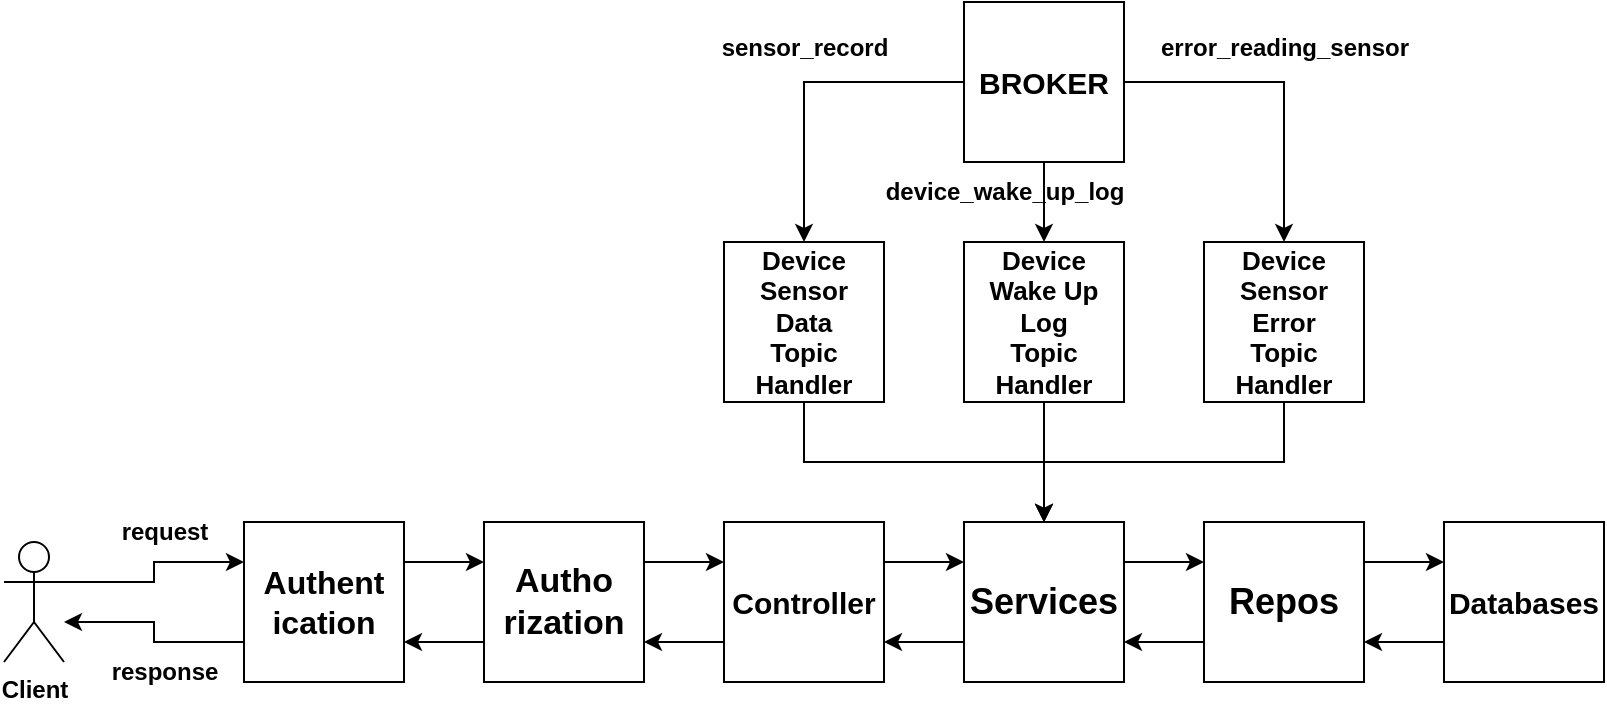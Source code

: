 <mxfile version="21.5.0" type="device">
  <diagram name="Página-1" id="25_J81vsoXbhFpEccH_g">
    <mxGraphModel dx="1036" dy="1775" grid="1" gridSize="10" guides="1" tooltips="1" connect="1" arrows="1" fold="1" page="1" pageScale="1" pageWidth="827" pageHeight="1169" math="0" shadow="0">
      <root>
        <mxCell id="0" />
        <mxCell id="1" parent="0" />
        <mxCell id="nkwGCczfAGlpAY-gFfY7-3" style="edgeStyle=orthogonalEdgeStyle;rounded=0;orthogonalLoop=1;jettySize=auto;html=1;entryX=0;entryY=0.25;entryDx=0;entryDy=0;fontStyle=1" parent="1" source="nkwGCczfAGlpAY-gFfY7-1" target="nkwGCczfAGlpAY-gFfY7-2" edge="1">
          <mxGeometry relative="1" as="geometry">
            <Array as="points">
              <mxPoint x="115" y="270" />
              <mxPoint x="115" y="260" />
            </Array>
          </mxGeometry>
        </mxCell>
        <mxCell id="nkwGCczfAGlpAY-gFfY7-1" value="Client" style="shape=umlActor;verticalLabelPosition=bottom;verticalAlign=top;html=1;outlineConnect=0;fontStyle=1" parent="1" vertex="1">
          <mxGeometry x="40" y="250" width="30" height="60" as="geometry" />
        </mxCell>
        <mxCell id="nkwGCczfAGlpAY-gFfY7-5" value="" style="edgeStyle=orthogonalEdgeStyle;rounded=0;orthogonalLoop=1;jettySize=auto;html=1;exitX=1;exitY=0.25;exitDx=0;exitDy=0;fontStyle=1" parent="1" source="nkwGCczfAGlpAY-gFfY7-2" target="nkwGCczfAGlpAY-gFfY7-4" edge="1">
          <mxGeometry relative="1" as="geometry">
            <Array as="points">
              <mxPoint x="300" y="260" />
              <mxPoint x="300" y="260" />
            </Array>
          </mxGeometry>
        </mxCell>
        <mxCell id="nkwGCczfAGlpAY-gFfY7-24" style="edgeStyle=orthogonalEdgeStyle;rounded=0;orthogonalLoop=1;jettySize=auto;html=1;exitX=0;exitY=0.75;exitDx=0;exitDy=0;fontStyle=1" parent="1" source="nkwGCczfAGlpAY-gFfY7-2" target="nkwGCczfAGlpAY-gFfY7-1" edge="1">
          <mxGeometry relative="1" as="geometry">
            <Array as="points">
              <mxPoint x="115" y="300" />
              <mxPoint x="115" y="290" />
            </Array>
          </mxGeometry>
        </mxCell>
        <mxCell id="nkwGCczfAGlpAY-gFfY7-2" value="Authent&lt;br style=&quot;font-size: 16px;&quot;&gt;ication" style="aspect=fixed;fontStyle=1;fontSize=16;glass=0;shadow=0;rounded=0;html=1;whiteSpace=wrap;labelBackgroundColor=none;" parent="1" vertex="1">
          <mxGeometry x="160" y="240" width="80" height="80" as="geometry" />
        </mxCell>
        <mxCell id="nkwGCczfAGlpAY-gFfY7-23" style="edgeStyle=orthogonalEdgeStyle;rounded=0;orthogonalLoop=1;jettySize=auto;html=1;exitX=0;exitY=0.75;exitDx=0;exitDy=0;entryX=1;entryY=0.75;entryDx=0;entryDy=0;fontStyle=1" parent="1" source="nkwGCczfAGlpAY-gFfY7-4" target="nkwGCczfAGlpAY-gFfY7-2" edge="1">
          <mxGeometry relative="1" as="geometry" />
        </mxCell>
        <mxCell id="nkwGCczfAGlpAY-gFfY7-4" value="Autho&lt;br style=&quot;font-size: 17px;&quot;&gt;rization" style="whiteSpace=wrap;html=1;aspect=fixed;fontStyle=1;fontSize=17;" parent="1" vertex="1">
          <mxGeometry x="280" y="240" width="80" height="80" as="geometry" />
        </mxCell>
        <mxCell id="nkwGCczfAGlpAY-gFfY7-13" value="" style="edgeStyle=orthogonalEdgeStyle;rounded=0;orthogonalLoop=1;jettySize=auto;html=1;fontStyle=1;entryX=0;entryY=0.25;entryDx=0;entryDy=0;" parent="1" source="nkwGCczfAGlpAY-gFfY7-10" target="nkwGCczfAGlpAY-gFfY7-12" edge="1">
          <mxGeometry relative="1" as="geometry">
            <Array as="points">
              <mxPoint x="490" y="260" />
              <mxPoint x="490" y="260" />
            </Array>
          </mxGeometry>
        </mxCell>
        <mxCell id="nkwGCczfAGlpAY-gFfY7-53" style="edgeStyle=orthogonalEdgeStyle;rounded=0;orthogonalLoop=1;jettySize=auto;html=1;" parent="1" source="nkwGCczfAGlpAY-gFfY7-10" edge="1">
          <mxGeometry relative="1" as="geometry">
            <Array as="points">
              <mxPoint x="380" y="300" />
              <mxPoint x="380" y="300" />
            </Array>
            <mxPoint x="360" y="300" as="targetPoint" />
          </mxGeometry>
        </mxCell>
        <mxCell id="nkwGCczfAGlpAY-gFfY7-10" value="Controller" style="whiteSpace=wrap;html=1;aspect=fixed;fontStyle=1;fontSize=15;" parent="1" vertex="1">
          <mxGeometry x="400" y="240" width="80" height="80" as="geometry" />
        </mxCell>
        <mxCell id="nkwGCczfAGlpAY-gFfY7-15" value="" style="edgeStyle=orthogonalEdgeStyle;rounded=0;orthogonalLoop=1;jettySize=auto;html=1;fontStyle=1;entryX=0;entryY=0.25;entryDx=0;entryDy=0;" parent="1" source="nkwGCczfAGlpAY-gFfY7-12" target="nkwGCczfAGlpAY-gFfY7-14" edge="1">
          <mxGeometry relative="1" as="geometry">
            <Array as="points">
              <mxPoint x="610" y="260" />
              <mxPoint x="610" y="260" />
            </Array>
          </mxGeometry>
        </mxCell>
        <mxCell id="nkwGCczfAGlpAY-gFfY7-21" style="edgeStyle=orthogonalEdgeStyle;rounded=0;orthogonalLoop=1;jettySize=auto;html=1;exitX=0;exitY=0.75;exitDx=0;exitDy=0;entryX=1;entryY=0.75;entryDx=0;entryDy=0;fontStyle=1" parent="1" source="nkwGCczfAGlpAY-gFfY7-12" target="nkwGCczfAGlpAY-gFfY7-10" edge="1">
          <mxGeometry relative="1" as="geometry" />
        </mxCell>
        <mxCell id="nkwGCczfAGlpAY-gFfY7-12" value="Services" style="whiteSpace=wrap;html=1;aspect=fixed;fontStyle=1;fontSize=18;" parent="1" vertex="1">
          <mxGeometry x="520" y="240" width="80" height="80" as="geometry" />
        </mxCell>
        <mxCell id="nkwGCczfAGlpAY-gFfY7-17" value="" style="edgeStyle=orthogonalEdgeStyle;rounded=0;orthogonalLoop=1;jettySize=auto;html=1;fontStyle=1;entryX=0;entryY=0.25;entryDx=0;entryDy=0;" parent="1" source="nkwGCczfAGlpAY-gFfY7-14" target="nkwGCczfAGlpAY-gFfY7-16" edge="1">
          <mxGeometry relative="1" as="geometry">
            <Array as="points">
              <mxPoint x="730" y="260" />
              <mxPoint x="730" y="260" />
            </Array>
          </mxGeometry>
        </mxCell>
        <mxCell id="nkwGCczfAGlpAY-gFfY7-20" style="edgeStyle=orthogonalEdgeStyle;rounded=0;orthogonalLoop=1;jettySize=auto;html=1;exitX=0;exitY=0.75;exitDx=0;exitDy=0;entryX=1;entryY=0.75;entryDx=0;entryDy=0;fontStyle=1" parent="1" source="nkwGCczfAGlpAY-gFfY7-14" target="nkwGCczfAGlpAY-gFfY7-12" edge="1">
          <mxGeometry relative="1" as="geometry" />
        </mxCell>
        <mxCell id="nkwGCczfAGlpAY-gFfY7-14" value="Repos" style="whiteSpace=wrap;html=1;aspect=fixed;fontStyle=1;fontSize=18;" parent="1" vertex="1">
          <mxGeometry x="640" y="240" width="80" height="80" as="geometry" />
        </mxCell>
        <mxCell id="nkwGCczfAGlpAY-gFfY7-19" style="edgeStyle=orthogonalEdgeStyle;rounded=0;orthogonalLoop=1;jettySize=auto;html=1;entryX=1;entryY=0.75;entryDx=0;entryDy=0;exitX=0;exitY=0.75;exitDx=0;exitDy=0;fontStyle=1" parent="1" source="nkwGCczfAGlpAY-gFfY7-16" target="nkwGCczfAGlpAY-gFfY7-14" edge="1">
          <mxGeometry relative="1" as="geometry">
            <Array as="points" />
          </mxGeometry>
        </mxCell>
        <mxCell id="nkwGCczfAGlpAY-gFfY7-16" value="Databases" style="whiteSpace=wrap;html=1;aspect=fixed;fontStyle=1;fontSize=15;verticalAlign=middle;" parent="1" vertex="1">
          <mxGeometry x="760" y="240" width="80" height="80" as="geometry" />
        </mxCell>
        <mxCell id="nkwGCczfAGlpAY-gFfY7-29" style="edgeStyle=orthogonalEdgeStyle;rounded=0;orthogonalLoop=1;jettySize=auto;html=1;" parent="1" source="nkwGCczfAGlpAY-gFfY7-27" target="nkwGCczfAGlpAY-gFfY7-28" edge="1">
          <mxGeometry relative="1" as="geometry" />
        </mxCell>
        <mxCell id="nkwGCczfAGlpAY-gFfY7-31" style="edgeStyle=orthogonalEdgeStyle;rounded=0;orthogonalLoop=1;jettySize=auto;html=1;" parent="1" source="nkwGCczfAGlpAY-gFfY7-27" target="nkwGCczfAGlpAY-gFfY7-30" edge="1">
          <mxGeometry relative="1" as="geometry" />
        </mxCell>
        <mxCell id="nkwGCczfAGlpAY-gFfY7-33" style="edgeStyle=orthogonalEdgeStyle;rounded=0;orthogonalLoop=1;jettySize=auto;html=1;" parent="1" source="nkwGCczfAGlpAY-gFfY7-27" target="nkwGCczfAGlpAY-gFfY7-32" edge="1">
          <mxGeometry relative="1" as="geometry" />
        </mxCell>
        <mxCell id="nkwGCczfAGlpAY-gFfY7-27" value="BROKER" style="whiteSpace=wrap;html=1;aspect=fixed;fontStyle=1;fontSize=15;" parent="1" vertex="1">
          <mxGeometry x="520" y="-20" width="80" height="80" as="geometry" />
        </mxCell>
        <mxCell id="nkwGCczfAGlpAY-gFfY7-34" style="edgeStyle=orthogonalEdgeStyle;rounded=0;orthogonalLoop=1;jettySize=auto;html=1;exitX=0.5;exitY=1;exitDx=0;exitDy=0;" parent="1" source="nkwGCczfAGlpAY-gFfY7-28" target="nkwGCczfAGlpAY-gFfY7-12" edge="1">
          <mxGeometry relative="1" as="geometry" />
        </mxCell>
        <mxCell id="nkwGCczfAGlpAY-gFfY7-28" value="Device&lt;br style=&quot;font-size: 13px;&quot;&gt;Sensor&lt;br style=&quot;font-size: 13px;&quot;&gt;Data&lt;br style=&quot;font-size: 13px;&quot;&gt;Topic&lt;br style=&quot;font-size: 13px;&quot;&gt;Handler" style="whiteSpace=wrap;html=1;aspect=fixed;fontStyle=1;fontSize=13;" parent="1" vertex="1">
          <mxGeometry x="400" y="100" width="80" height="80" as="geometry" />
        </mxCell>
        <mxCell id="nkwGCczfAGlpAY-gFfY7-35" style="edgeStyle=orthogonalEdgeStyle;rounded=0;orthogonalLoop=1;jettySize=auto;html=1;" parent="1" source="nkwGCczfAGlpAY-gFfY7-30" target="nkwGCczfAGlpAY-gFfY7-12" edge="1">
          <mxGeometry relative="1" as="geometry" />
        </mxCell>
        <mxCell id="nkwGCczfAGlpAY-gFfY7-30" value="Device&lt;br style=&quot;font-size: 13px;&quot;&gt;Wake Up Log&lt;br style=&quot;font-size: 13px;&quot;&gt;Topic&lt;br style=&quot;font-size: 13px;&quot;&gt;Handler" style="whiteSpace=wrap;html=1;aspect=fixed;fontStyle=1;fontSize=13;" parent="1" vertex="1">
          <mxGeometry x="520" y="100" width="80" height="80" as="geometry" />
        </mxCell>
        <mxCell id="nkwGCczfAGlpAY-gFfY7-36" style="edgeStyle=orthogonalEdgeStyle;rounded=0;orthogonalLoop=1;jettySize=auto;html=1;exitX=0.5;exitY=1;exitDx=0;exitDy=0;" parent="1" source="nkwGCczfAGlpAY-gFfY7-32" target="nkwGCczfAGlpAY-gFfY7-12" edge="1">
          <mxGeometry relative="1" as="geometry" />
        </mxCell>
        <mxCell id="nkwGCczfAGlpAY-gFfY7-32" value="Device&lt;br style=&quot;font-size: 13px;&quot;&gt;Sensor&lt;br style=&quot;font-size: 13px;&quot;&gt;Error&lt;br style=&quot;font-size: 13px;&quot;&gt;Topic&lt;br style=&quot;font-size: 13px;&quot;&gt;Handler" style="whiteSpace=wrap;html=1;aspect=fixed;fontStyle=1;fontSize=13;" parent="1" vertex="1">
          <mxGeometry x="640" y="100" width="80" height="80" as="geometry" />
        </mxCell>
        <mxCell id="nkwGCczfAGlpAY-gFfY7-43" value="sensor_record" style="text;html=1;align=center;verticalAlign=middle;resizable=0;points=[];autosize=1;strokeColor=none;fillColor=none;fontStyle=1" parent="1" vertex="1">
          <mxGeometry x="385" y="-12" width="110" height="30" as="geometry" />
        </mxCell>
        <mxCell id="nkwGCczfAGlpAY-gFfY7-44" value="device_wake_up_log" style="text;html=1;align=center;verticalAlign=middle;resizable=0;points=[];autosize=1;strokeColor=none;fillColor=none;fontStyle=1" parent="1" vertex="1">
          <mxGeometry x="470" y="60" width="140" height="30" as="geometry" />
        </mxCell>
        <mxCell id="nkwGCczfAGlpAY-gFfY7-45" value="error_reading_sensor" style="text;html=1;align=center;verticalAlign=middle;resizable=0;points=[];autosize=1;strokeColor=none;fillColor=none;fontStyle=1" parent="1" vertex="1">
          <mxGeometry x="605" y="-12" width="150" height="30" as="geometry" />
        </mxCell>
        <mxCell id="nkwGCczfAGlpAY-gFfY7-47" value="request" style="text;html=1;align=center;verticalAlign=middle;resizable=0;points=[];autosize=1;strokeColor=none;fillColor=none;fontStyle=1" parent="1" vertex="1">
          <mxGeometry x="85" y="230" width="70" height="30" as="geometry" />
        </mxCell>
        <mxCell id="nkwGCczfAGlpAY-gFfY7-48" value="response" style="text;html=1;align=center;verticalAlign=middle;resizable=0;points=[];autosize=1;strokeColor=none;fillColor=none;fontStyle=1" parent="1" vertex="1">
          <mxGeometry x="80" y="300" width="80" height="30" as="geometry" />
        </mxCell>
        <mxCell id="nkwGCczfAGlpAY-gFfY7-52" style="edgeStyle=orthogonalEdgeStyle;rounded=0;orthogonalLoop=1;jettySize=auto;html=1;" parent="1" target="nkwGCczfAGlpAY-gFfY7-10" edge="1">
          <mxGeometry relative="1" as="geometry">
            <Array as="points">
              <mxPoint x="380" y="260" />
              <mxPoint x="380" y="260" />
            </Array>
            <mxPoint x="360" y="260" as="sourcePoint" />
          </mxGeometry>
        </mxCell>
      </root>
    </mxGraphModel>
  </diagram>
</mxfile>
